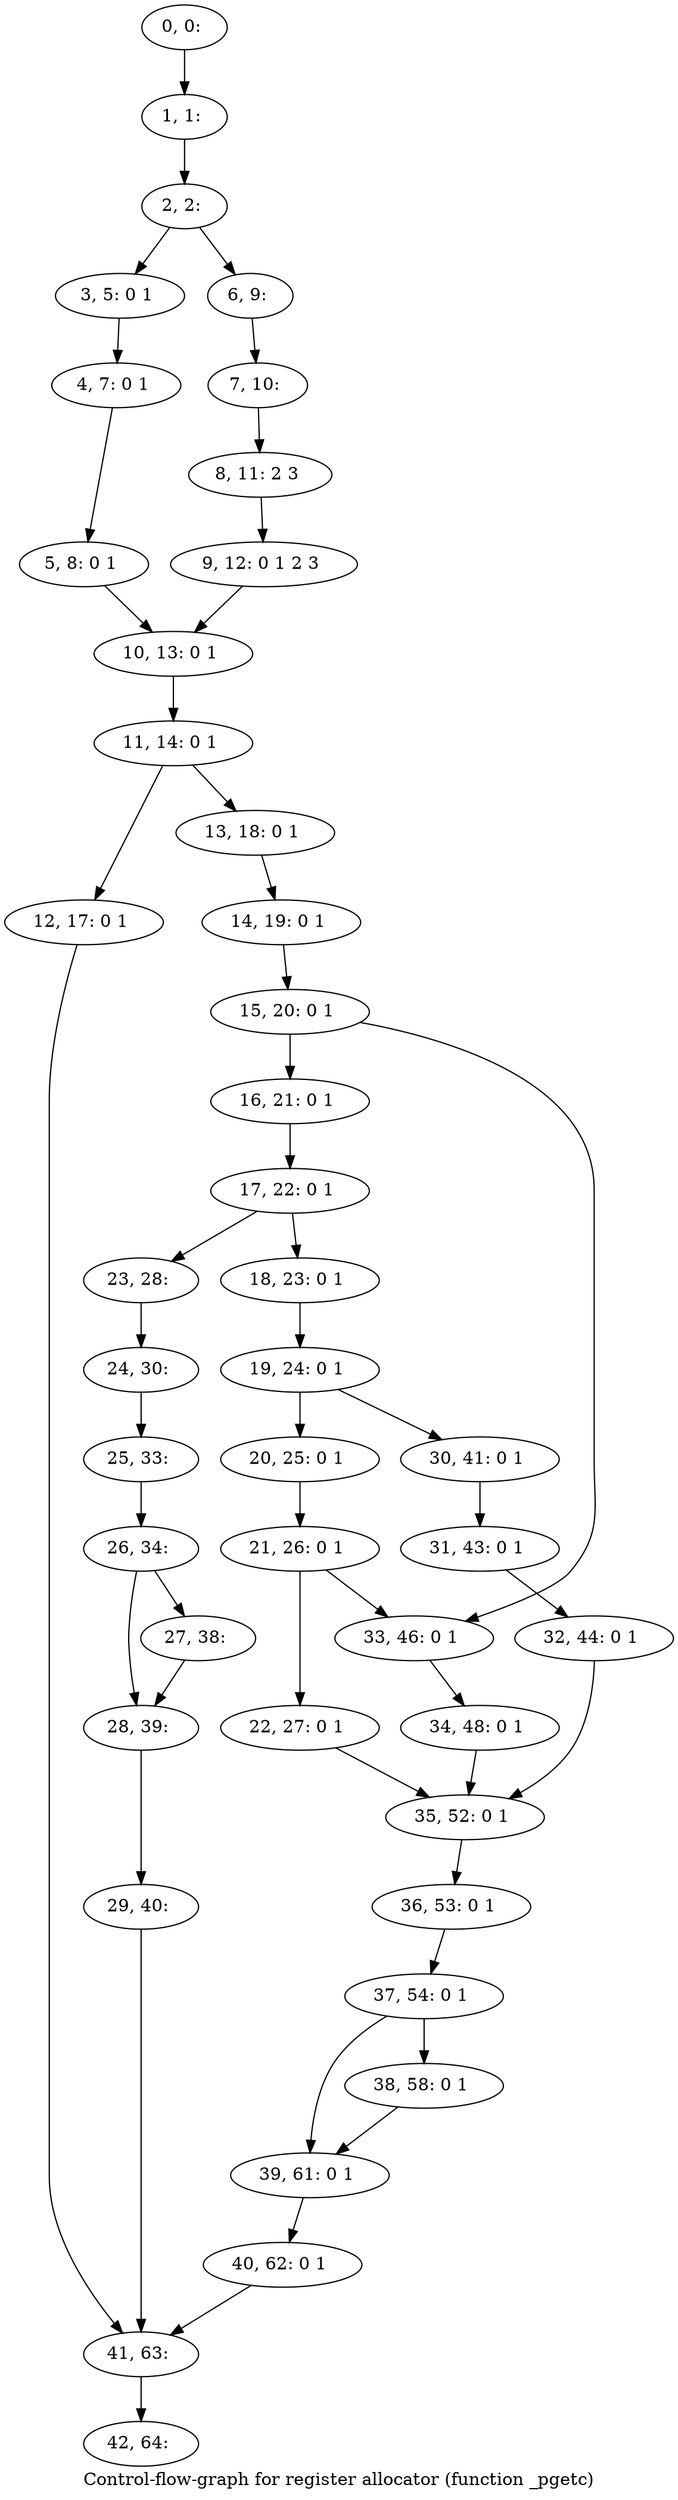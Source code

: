 digraph G {
graph [label="Control-flow-graph for register allocator (function _pgetc)"]
0[label="0, 0: "];
1[label="1, 1: "];
2[label="2, 2: "];
3[label="3, 5: 0 1 "];
4[label="4, 7: 0 1 "];
5[label="5, 8: 0 1 "];
6[label="6, 9: "];
7[label="7, 10: "];
8[label="8, 11: 2 3 "];
9[label="9, 12: 0 1 2 3 "];
10[label="10, 13: 0 1 "];
11[label="11, 14: 0 1 "];
12[label="12, 17: 0 1 "];
13[label="13, 18: 0 1 "];
14[label="14, 19: 0 1 "];
15[label="15, 20: 0 1 "];
16[label="16, 21: 0 1 "];
17[label="17, 22: 0 1 "];
18[label="18, 23: 0 1 "];
19[label="19, 24: 0 1 "];
20[label="20, 25: 0 1 "];
21[label="21, 26: 0 1 "];
22[label="22, 27: 0 1 "];
23[label="23, 28: "];
24[label="24, 30: "];
25[label="25, 33: "];
26[label="26, 34: "];
27[label="27, 38: "];
28[label="28, 39: "];
29[label="29, 40: "];
30[label="30, 41: 0 1 "];
31[label="31, 43: 0 1 "];
32[label="32, 44: 0 1 "];
33[label="33, 46: 0 1 "];
34[label="34, 48: 0 1 "];
35[label="35, 52: 0 1 "];
36[label="36, 53: 0 1 "];
37[label="37, 54: 0 1 "];
38[label="38, 58: 0 1 "];
39[label="39, 61: 0 1 "];
40[label="40, 62: 0 1 "];
41[label="41, 63: "];
42[label="42, 64: "];
0->1 ;
1->2 ;
2->3 ;
2->6 ;
3->4 ;
4->5 ;
5->10 ;
6->7 ;
7->8 ;
8->9 ;
9->10 ;
10->11 ;
11->12 ;
11->13 ;
12->41 ;
13->14 ;
14->15 ;
15->16 ;
15->33 ;
16->17 ;
17->18 ;
17->23 ;
18->19 ;
19->20 ;
19->30 ;
20->21 ;
21->22 ;
21->33 ;
22->35 ;
23->24 ;
24->25 ;
25->26 ;
26->27 ;
26->28 ;
27->28 ;
28->29 ;
29->41 ;
30->31 ;
31->32 ;
32->35 ;
33->34 ;
34->35 ;
35->36 ;
36->37 ;
37->38 ;
37->39 ;
38->39 ;
39->40 ;
40->41 ;
41->42 ;
}
